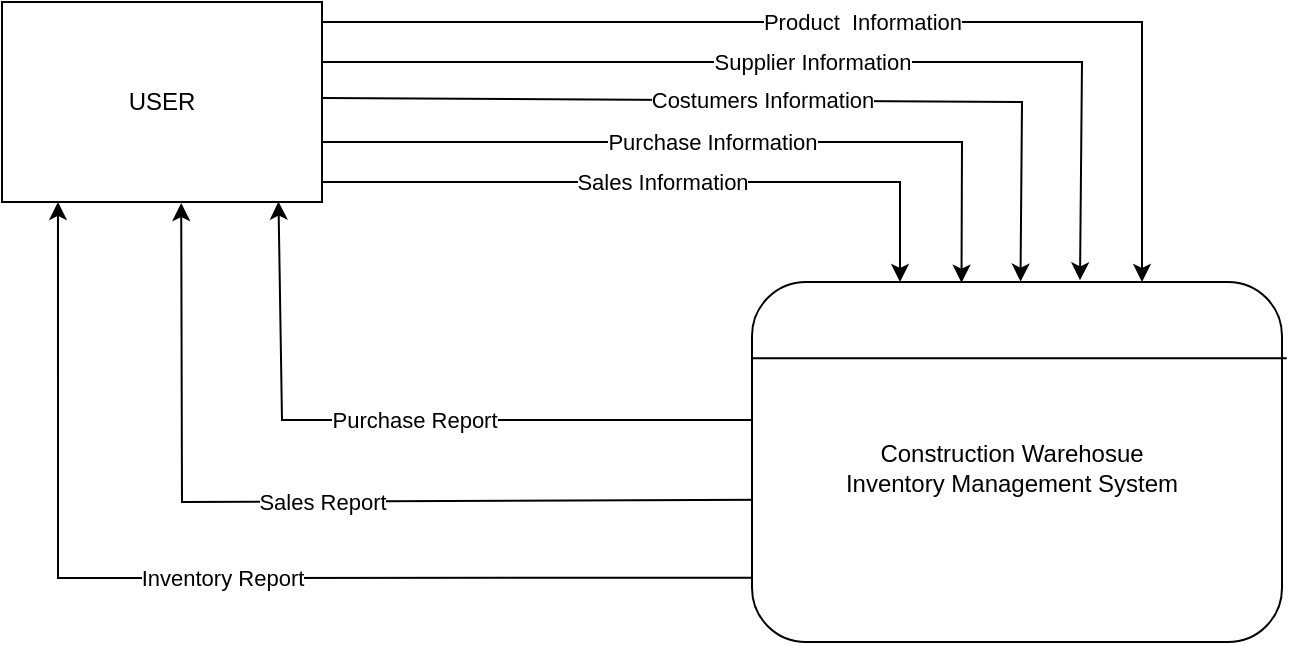 <mxfile version="22.0.3" type="device" pages="2">
  <diagram name="Page-1" id="b5SYnPCVvZp4gz2ajd_N">
    <mxGraphModel dx="1837" dy="577" grid="1" gridSize="10" guides="1" tooltips="1" connect="1" arrows="1" fold="1" page="1" pageScale="1" pageWidth="850" pageHeight="1100" math="0" shadow="0">
      <root>
        <mxCell id="0" />
        <mxCell id="1" parent="0" />
        <mxCell id="RkIzq0D-NHIT5lYJAlKb-5" value="Product&amp;nbsp; Information" style="endArrow=classic;html=1;rounded=0;exitX=1;exitY=0;exitDx=0;exitDy=0;" edge="1" parent="1">
          <mxGeometry width="50" height="50" relative="1" as="geometry">
            <mxPoint x="150" y="20" as="sourcePoint" />
            <mxPoint x="560" y="150" as="targetPoint" />
            <Array as="points">
              <mxPoint x="560" y="20" />
            </Array>
          </mxGeometry>
        </mxCell>
        <mxCell id="RkIzq0D-NHIT5lYJAlKb-6" value="Supplier Information" style="endArrow=classic;html=1;rounded=0;entryX=0.86;entryY=-0.005;entryDx=0;entryDy=0;entryPerimeter=0;" edge="1" parent="1">
          <mxGeometry width="50" height="50" relative="1" as="geometry">
            <mxPoint x="150" y="40" as="sourcePoint" />
            <mxPoint x="529.0" y="149.15" as="targetPoint" />
            <Array as="points">
              <mxPoint x="530" y="40" />
            </Array>
          </mxGeometry>
        </mxCell>
        <mxCell id="RkIzq0D-NHIT5lYJAlKb-7" value="Costumers Information" style="endArrow=classic;html=1;rounded=0;entryX=0.741;entryY=-0.001;entryDx=0;entryDy=0;entryPerimeter=0;exitX=1.002;exitY=0.633;exitDx=0;exitDy=0;exitPerimeter=0;" edge="1" parent="1">
          <mxGeometry width="50" height="50" relative="1" as="geometry">
            <mxPoint x="150.24" y="57.98" as="sourcePoint" />
            <mxPoint x="499.25" y="149.83" as="targetPoint" />
            <Array as="points">
              <mxPoint x="500" y="60" />
            </Array>
          </mxGeometry>
        </mxCell>
        <mxCell id="RkIzq0D-NHIT5lYJAlKb-8" value="Purchase Information" style="endArrow=classic;html=1;rounded=0;entryX=0.623;entryY=0.002;entryDx=0;entryDy=0;entryPerimeter=0;exitX=1;exitY=1;exitDx=0;exitDy=0;" edge="1" parent="1">
          <mxGeometry width="50" height="50" relative="1" as="geometry">
            <mxPoint x="150" y="80" as="sourcePoint" />
            <mxPoint x="469.75" y="150.34" as="targetPoint" />
            <Array as="points">
              <mxPoint x="470" y="80" />
            </Array>
          </mxGeometry>
        </mxCell>
        <mxCell id="RkIzq0D-NHIT5lYJAlKb-9" value="Sales Information" style="endArrow=classic;html=1;rounded=0;entryX=0.623;entryY=0.002;entryDx=0;entryDy=0;entryPerimeter=0;" edge="1" parent="1">
          <mxGeometry width="50" height="50" relative="1" as="geometry">
            <mxPoint x="150" y="100" as="sourcePoint" />
            <mxPoint x="439" y="150" as="targetPoint" />
            <Array as="points">
              <mxPoint x="200" y="100" />
              <mxPoint x="240" y="100" />
              <mxPoint x="280" y="100" />
              <mxPoint x="439" y="100" />
            </Array>
          </mxGeometry>
        </mxCell>
        <mxCell id="RkIzq0D-NHIT5lYJAlKb-10" value="USER" style="rounded=0;whiteSpace=wrap;html=1;" vertex="1" parent="1">
          <mxGeometry x="-10" y="10" width="160" height="100" as="geometry" />
        </mxCell>
        <mxCell id="RkIzq0D-NHIT5lYJAlKb-14" value="Sales Report" style="endArrow=classic;html=1;rounded=0;exitX=0.001;exitY=0.47;exitDx=0;exitDy=0;exitPerimeter=0;entryX=0.56;entryY=1.005;entryDx=0;entryDy=0;entryPerimeter=0;" edge="1" parent="1" target="RkIzq0D-NHIT5lYJAlKb-10">
          <mxGeometry width="50" height="50" relative="1" as="geometry">
            <mxPoint x="370.28" y="258.9" as="sourcePoint" />
            <mxPoint x="59.6" y="118.2" as="targetPoint" />
            <Array as="points">
              <mxPoint x="80" y="260" />
            </Array>
          </mxGeometry>
        </mxCell>
        <mxCell id="RkIzq0D-NHIT5lYJAlKb-15" value="Purchase Report" style="endArrow=classic;html=1;rounded=0;entryX=0.864;entryY=0.998;entryDx=0;entryDy=0;entryPerimeter=0;" edge="1" parent="1" target="RkIzq0D-NHIT5lYJAlKb-10">
          <mxGeometry width="50" height="50" relative="1" as="geometry">
            <mxPoint x="370" y="219" as="sourcePoint" />
            <mxPoint x="117.0" y="110.0" as="targetPoint" />
            <Array as="points">
              <mxPoint x="130" y="219" />
            </Array>
          </mxGeometry>
        </mxCell>
        <mxCell id="RkIzq0D-NHIT5lYJAlKb-16" value="Inventory Report" style="endArrow=classic;html=1;rounded=0;entryX=0.741;entryY=-0.001;entryDx=0;entryDy=0;entryPerimeter=0;exitX=0.002;exitY=0.764;exitDx=0;exitDy=0;exitPerimeter=0;" edge="1" parent="1">
          <mxGeometry width="50" height="50" relative="1" as="geometry">
            <mxPoint x="370.56" y="297.88" as="sourcePoint" />
            <mxPoint x="17.99" y="109.98" as="targetPoint" />
            <Array as="points">
              <mxPoint x="18" y="298" />
            </Array>
          </mxGeometry>
        </mxCell>
        <mxCell id="RkIzq0D-NHIT5lYJAlKb-17" value="" style="rounded=1;whiteSpace=wrap;html=1;" vertex="1" parent="1">
          <mxGeometry x="365" y="150" width="265" height="180" as="geometry" />
        </mxCell>
        <mxCell id="RkIzq0D-NHIT5lYJAlKb-18" value="" style="endArrow=none;html=1;rounded=0;exitX=0;exitY=0.212;exitDx=0;exitDy=0;exitPerimeter=0;entryX=1.009;entryY=0.212;entryDx=0;entryDy=0;entryPerimeter=0;" edge="1" parent="1" source="RkIzq0D-NHIT5lYJAlKb-17" target="RkIzq0D-NHIT5lYJAlKb-17">
          <mxGeometry width="50" height="50" relative="1" as="geometry">
            <mxPoint x="270" y="170" as="sourcePoint" />
            <mxPoint x="320" y="120" as="targetPoint" />
          </mxGeometry>
        </mxCell>
        <mxCell id="RkIzq0D-NHIT5lYJAlKb-19" value="Construction Warehosue Inventory Management System" style="text;html=1;strokeColor=none;fillColor=none;align=center;verticalAlign=middle;whiteSpace=wrap;rounded=0;" vertex="1" parent="1">
          <mxGeometry x="410" y="225" width="170" height="35" as="geometry" />
        </mxCell>
      </root>
    </mxGraphModel>
  </diagram>
  <diagram id="ZiT1FzE51j8PkHy8NwXL" name="Page-2">
    <mxGraphModel dx="2444" dy="932" grid="1" gridSize="10" guides="1" tooltips="1" connect="1" arrows="1" fold="1" page="1" pageScale="1" pageWidth="850" pageHeight="1100" math="0" shadow="0">
      <root>
        <mxCell id="0" />
        <mxCell id="1" parent="0" />
        <mxCell id="DcA9F45Oy85yHOTY_mc1-1" value="Product Management Process" style="rounded=1;whiteSpace=wrap;html=1;" vertex="1" parent="1">
          <mxGeometry x="310" y="270" width="190" height="130" as="geometry" />
        </mxCell>
        <mxCell id="DcA9F45Oy85yHOTY_mc1-2" value="" style="endArrow=none;html=1;rounded=0;exitX=0;exitY=0.25;exitDx=0;exitDy=0;entryX=1;entryY=0.25;entryDx=0;entryDy=0;" edge="1" parent="1" source="DcA9F45Oy85yHOTY_mc1-1" target="DcA9F45Oy85yHOTY_mc1-1">
          <mxGeometry width="50" height="50" relative="1" as="geometry">
            <mxPoint x="300" y="320" as="sourcePoint" />
            <mxPoint x="350" y="270" as="targetPoint" />
          </mxGeometry>
        </mxCell>
        <mxCell id="DcA9F45Oy85yHOTY_mc1-3" value="Login And Register Process" style="rounded=1;whiteSpace=wrap;html=1;" vertex="1" parent="1">
          <mxGeometry x="310" y="110" width="190" height="130" as="geometry" />
        </mxCell>
        <mxCell id="DcA9F45Oy85yHOTY_mc1-4" value="" style="endArrow=none;html=1;rounded=0;exitX=0;exitY=0.25;exitDx=0;exitDy=0;entryX=1;entryY=0.25;entryDx=0;entryDy=0;" edge="1" parent="1" source="DcA9F45Oy85yHOTY_mc1-3" target="DcA9F45Oy85yHOTY_mc1-3">
          <mxGeometry width="50" height="50" relative="1" as="geometry">
            <mxPoint x="310" y="330" as="sourcePoint" />
            <mxPoint x="360" y="280" as="targetPoint" />
          </mxGeometry>
        </mxCell>
        <mxCell id="DcA9F45Oy85yHOTY_mc1-5" value="Supplier Management Process" style="rounded=1;whiteSpace=wrap;html=1;" vertex="1" parent="1">
          <mxGeometry x="310" y="430" width="190" height="130" as="geometry" />
        </mxCell>
        <mxCell id="DcA9F45Oy85yHOTY_mc1-6" value="" style="endArrow=none;html=1;rounded=0;exitX=0;exitY=0.25;exitDx=0;exitDy=0;entryX=1;entryY=0.25;entryDx=0;entryDy=0;" edge="1" parent="1" source="DcA9F45Oy85yHOTY_mc1-5" target="DcA9F45Oy85yHOTY_mc1-5">
          <mxGeometry width="50" height="50" relative="1" as="geometry">
            <mxPoint x="310" y="540" as="sourcePoint" />
            <mxPoint x="360" y="490" as="targetPoint" />
          </mxGeometry>
        </mxCell>
        <mxCell id="DcA9F45Oy85yHOTY_mc1-7" value="Costumer Management Process" style="rounded=1;whiteSpace=wrap;html=1;" vertex="1" parent="1">
          <mxGeometry x="310" y="590" width="190" height="130" as="geometry" />
        </mxCell>
        <mxCell id="DcA9F45Oy85yHOTY_mc1-8" value="" style="endArrow=none;html=1;rounded=0;exitX=0;exitY=0.25;exitDx=0;exitDy=0;entryX=1;entryY=0.25;entryDx=0;entryDy=0;" edge="1" parent="1" source="DcA9F45Oy85yHOTY_mc1-7" target="DcA9F45Oy85yHOTY_mc1-7">
          <mxGeometry width="50" height="50" relative="1" as="geometry">
            <mxPoint x="310" y="650" as="sourcePoint" />
            <mxPoint x="360" y="600" as="targetPoint" />
          </mxGeometry>
        </mxCell>
        <mxCell id="DcA9F45Oy85yHOTY_mc1-9" value="1.0" style="text;html=1;strokeColor=none;fillColor=none;align=center;verticalAlign=middle;whiteSpace=wrap;rounded=0;" vertex="1" parent="1">
          <mxGeometry x="375" y="110" width="60" height="30" as="geometry" />
        </mxCell>
        <mxCell id="DcA9F45Oy85yHOTY_mc1-11" value="2.0" style="text;html=1;strokeColor=none;fillColor=none;align=center;verticalAlign=middle;whiteSpace=wrap;rounded=0;" vertex="1" parent="1">
          <mxGeometry x="375" y="270" width="60" height="30" as="geometry" />
        </mxCell>
        <mxCell id="DcA9F45Oy85yHOTY_mc1-12" value="3.0" style="text;html=1;strokeColor=none;fillColor=none;align=center;verticalAlign=middle;whiteSpace=wrap;rounded=0;" vertex="1" parent="1">
          <mxGeometry x="375" y="430" width="60" height="30" as="geometry" />
        </mxCell>
        <mxCell id="DcA9F45Oy85yHOTY_mc1-13" value="4.0" style="text;html=1;strokeColor=none;fillColor=none;align=center;verticalAlign=middle;whiteSpace=wrap;rounded=0;" vertex="1" parent="1">
          <mxGeometry x="375" y="590" width="60" height="30" as="geometry" />
        </mxCell>
        <mxCell id="DcA9F45Oy85yHOTY_mc1-15" value="Provide Register Info" style="endArrow=classic;html=1;rounded=0;entryX=-0.006;entryY=0.385;entryDx=0;entryDy=0;entryPerimeter=0;" edge="1" parent="1">
          <mxGeometry width="50" height="50" relative="1" as="geometry">
            <mxPoint x="140" y="160" as="sourcePoint" />
            <mxPoint x="310.0" y="160.05" as="targetPoint" />
          </mxGeometry>
        </mxCell>
        <mxCell id="DcA9F45Oy85yHOTY_mc1-16" value="Provide Login Info" style="endArrow=classic;html=1;rounded=0;entryX=-0.006;entryY=0.385;entryDx=0;entryDy=0;entryPerimeter=0;" edge="1" parent="1">
          <mxGeometry width="50" height="50" relative="1" as="geometry">
            <mxPoint x="140" y="199" as="sourcePoint" />
            <mxPoint x="310.0" y="199.05" as="targetPoint" />
          </mxGeometry>
        </mxCell>
        <mxCell id="DcA9F45Oy85yHOTY_mc1-18" value="Users" style="html=1;dashed=0;whiteSpace=wrap;shape=partialRectangle;right=0;left=0;" vertex="1" parent="1">
          <mxGeometry x="689" y="194" width="100" height="30" as="geometry" />
        </mxCell>
        <mxCell id="DcA9F45Oy85yHOTY_mc1-19" value="" style="endArrow=none;html=1;rounded=0;exitX=0;exitY=0;exitDx=0;exitDy=0;entryX=0;entryY=1;entryDx=0;entryDy=0;" edge="1" parent="1" source="DcA9F45Oy85yHOTY_mc1-18" target="DcA9F45Oy85yHOTY_mc1-18">
          <mxGeometry width="50" height="50" relative="1" as="geometry">
            <mxPoint x="620" y="240" as="sourcePoint" />
            <mxPoint x="670" y="190" as="targetPoint" />
          </mxGeometry>
        </mxCell>
        <mxCell id="DcA9F45Oy85yHOTY_mc1-20" value="" style="endArrow=none;html=1;rounded=0;exitX=0;exitY=0;exitDx=0;exitDy=0;entryX=0;entryY=1;entryDx=0;entryDy=0;" edge="1" parent="1">
          <mxGeometry width="50" height="50" relative="1" as="geometry">
            <mxPoint x="710" y="194" as="sourcePoint" />
            <mxPoint x="710" y="224" as="targetPoint" />
          </mxGeometry>
        </mxCell>
        <mxCell id="DcA9F45Oy85yHOTY_mc1-21" value="D1" style="text;html=1;strokeColor=none;fillColor=none;align=center;verticalAlign=middle;whiteSpace=wrap;rounded=0;" vertex="1" parent="1">
          <mxGeometry x="690" y="194" width="23" height="30" as="geometry" />
        </mxCell>
        <mxCell id="DcA9F45Oy85yHOTY_mc1-25" value="Store User&#39;s Registration Info" style="endArrow=classic;html=1;rounded=0;entryX=0.306;entryY=-0.025;entryDx=0;entryDy=0;entryPerimeter=0;" edge="1" parent="1" target="DcA9F45Oy85yHOTY_mc1-18">
          <mxGeometry width="50" height="50" relative="1" as="geometry">
            <mxPoint x="500.3" y="140" as="sourcePoint" />
            <mxPoint x="720" y="190" as="targetPoint" />
            <Array as="points">
              <mxPoint x="720" y="140" />
            </Array>
          </mxGeometry>
        </mxCell>
        <mxCell id="DcA9F45Oy85yHOTY_mc1-26" value="Retrive User Info" style="endArrow=classic;html=1;rounded=0;entryX=0.998;entryY=0.768;entryDx=0;entryDy=0;entryPerimeter=0;" edge="1" parent="1" target="DcA9F45Oy85yHOTY_mc1-3">
          <mxGeometry width="50" height="50" relative="1" as="geometry">
            <mxPoint x="689" y="209.106" as="sourcePoint" />
            <mxPoint x="518.43" y="209.71" as="targetPoint" />
          </mxGeometry>
        </mxCell>
        <mxCell id="DcA9F45Oy85yHOTY_mc1-27" value="Manage Product List" style="endArrow=classic;html=1;rounded=0;exitX=0.918;exitY=1.002;exitDx=0;exitDy=0;exitPerimeter=0;entryX=-0.007;entryY=0.386;entryDx=0;entryDy=0;entryPerimeter=0;" edge="1" parent="1">
          <mxGeometry x="0.23" width="50" height="50" relative="1" as="geometry">
            <mxPoint x="132.16" y="211.12" as="sourcePoint" />
            <mxPoint x="310.67" y="320.18" as="targetPoint" />
            <Array as="points">
              <mxPoint x="132" y="320" />
            </Array>
            <mxPoint as="offset" />
          </mxGeometry>
        </mxCell>
        <mxCell id="DcA9F45Oy85yHOTY_mc1-28" value="View Product List" style="endArrow=classic;html=1;rounded=0;exitX=0.75;exitY=1;exitDx=0;exitDy=0;entryX=-0.009;entryY=0.536;entryDx=0;entryDy=0;entryPerimeter=0;" edge="1" parent="1">
          <mxGeometry x="0.262" width="50" height="50" relative="1" as="geometry">
            <mxPoint x="110" y="211" as="sourcePoint" />
            <mxPoint x="310.29" y="345.68" as="targetPoint" />
            <Array as="points">
              <mxPoint x="110" y="346" />
            </Array>
            <mxPoint as="offset" />
          </mxGeometry>
        </mxCell>
        <mxCell id="DcA9F45Oy85yHOTY_mc1-29" value="Manage Supplier List" style="endArrow=classic;html=1;rounded=0;exitX=0.572;exitY=1.037;exitDx=0;exitDy=0;exitPerimeter=0;entryX=0.002;entryY=0.356;entryDx=0;entryDy=0;entryPerimeter=0;" edge="1" parent="1" target="DcA9F45Oy85yHOTY_mc1-5">
          <mxGeometry x="0.422" width="50" height="50" relative="1" as="geometry">
            <mxPoint x="88.64" y="211.22" as="sourcePoint" />
            <mxPoint x="309.67" y="475.18" as="targetPoint" />
            <Array as="points">
              <mxPoint x="90" y="475" />
            </Array>
            <mxPoint as="offset" />
          </mxGeometry>
        </mxCell>
        <mxCell id="DcA9F45Oy85yHOTY_mc1-30" value="View Supplier List" style="endArrow=classic;html=1;rounded=0;exitX=0.416;exitY=1.006;exitDx=0;exitDy=0;entryX=0;entryY=0.558;entryDx=0;entryDy=0;entryPerimeter=0;exitPerimeter=0;" edge="1" parent="1" target="DcA9F45Oy85yHOTY_mc1-5">
          <mxGeometry x="0.438" width="50" height="50" relative="1" as="geometry">
            <mxPoint x="69.92" y="211.36" as="sourcePoint" />
            <mxPoint x="309.29" y="502.68" as="targetPoint" />
            <Array as="points">
              <mxPoint x="70" y="503" />
            </Array>
            <mxPoint as="offset" />
          </mxGeometry>
        </mxCell>
        <mxCell id="DcA9F45Oy85yHOTY_mc1-31" value="Manage Costumer List" style="endArrow=classic;html=1;rounded=0;exitX=0.25;exitY=1;exitDx=0;exitDy=0;entryX=0;entryY=0.509;entryDx=0;entryDy=0;entryPerimeter=0;" edge="1" parent="1" target="DcA9F45Oy85yHOTY_mc1-7">
          <mxGeometry x="0.543" width="50" height="50" relative="1" as="geometry">
            <mxPoint x="50" y="211" as="sourcePoint" />
            <mxPoint x="274" y="657" as="targetPoint" />
            <Array as="points">
              <mxPoint x="54" y="656" />
            </Array>
            <mxPoint as="offset" />
          </mxGeometry>
        </mxCell>
        <mxCell id="DcA9F45Oy85yHOTY_mc1-32" value="View Costumer List" style="endArrow=classic;html=1;rounded=0;exitX=0.119;exitY=1.004;exitDx=0;exitDy=0;exitPerimeter=0;" edge="1" parent="1">
          <mxGeometry x="0.543" width="50" height="50" relative="1" as="geometry">
            <mxPoint x="34.28" y="211.24" as="sourcePoint" />
            <mxPoint x="310" y="680" as="targetPoint" />
            <Array as="points">
              <mxPoint x="34" y="680" />
            </Array>
            <mxPoint as="offset" />
          </mxGeometry>
        </mxCell>
        <mxCell id="DcA9F45Oy85yHOTY_mc1-33" value="Purchase Management Process" style="rounded=1;whiteSpace=wrap;html=1;" vertex="1" parent="1">
          <mxGeometry x="320" y="770" width="190" height="130" as="geometry" />
        </mxCell>
        <mxCell id="DcA9F45Oy85yHOTY_mc1-36" value="" style="endArrow=none;html=1;rounded=0;exitX=0;exitY=0.25;exitDx=0;exitDy=0;entryX=1;entryY=0.25;entryDx=0;entryDy=0;" edge="1" parent="1">
          <mxGeometry width="50" height="50" relative="1" as="geometry">
            <mxPoint x="320" y="801" as="sourcePoint" />
            <mxPoint x="510" y="801" as="targetPoint" />
          </mxGeometry>
        </mxCell>
        <mxCell id="DcA9F45Oy85yHOTY_mc1-37" value="5.0" style="text;html=1;strokeColor=none;fillColor=none;align=center;verticalAlign=middle;whiteSpace=wrap;rounded=0;" vertex="1" parent="1">
          <mxGeometry x="385" y="768" width="60" height="30" as="geometry" />
        </mxCell>
        <mxCell id="DcA9F45Oy85yHOTY_mc1-39" value="User" style="rounded=0;whiteSpace=wrap;html=1;" vertex="1" parent="1">
          <mxGeometry x="-70" y="149" width="210" height="60" as="geometry" />
        </mxCell>
        <mxCell id="DcA9F45Oy85yHOTY_mc1-40" value="Manage Purchase List" style="endArrow=classic;html=1;rounded=0;entryX=0.003;entryY=0.322;entryDx=0;entryDy=0;entryPerimeter=0;" edge="1" parent="1" target="DcA9F45Oy85yHOTY_mc1-33">
          <mxGeometry x="0.543" width="50" height="50" relative="1" as="geometry">
            <mxPoint x="10" y="210" as="sourcePoint" />
            <mxPoint x="269" y="814" as="targetPoint" />
            <Array as="points">
              <mxPoint x="13" y="814" />
            </Array>
            <mxPoint as="offset" />
          </mxGeometry>
        </mxCell>
        <mxCell id="DcA9F45Oy85yHOTY_mc1-41" value="View Purchase List" style="endArrow=classic;html=1;rounded=0;entryX=-0.001;entryY=0.528;entryDx=0;entryDy=0;entryPerimeter=0;" edge="1" parent="1" target="DcA9F45Oy85yHOTY_mc1-33">
          <mxGeometry x="0.543" width="50" height="50" relative="1" as="geometry">
            <mxPoint x="-10" y="210" as="sourcePoint" />
            <mxPoint x="269" y="838" as="targetPoint" />
            <Array as="points">
              <mxPoint x="-10" y="839" />
            </Array>
            <mxPoint as="offset" />
          </mxGeometry>
        </mxCell>
        <mxCell id="DcA9F45Oy85yHOTY_mc1-42" value="Product" style="html=1;dashed=0;whiteSpace=wrap;shape=partialRectangle;right=0;left=0;" vertex="1" parent="1">
          <mxGeometry x="690" y="359" width="100" height="30" as="geometry" />
        </mxCell>
        <mxCell id="DcA9F45Oy85yHOTY_mc1-43" value="Store Product Info" style="endArrow=classic;html=1;rounded=0;entryX=0.306;entryY=-0.025;entryDx=0;entryDy=0;entryPerimeter=0;exitX=1.002;exitY=0.267;exitDx=0;exitDy=0;exitPerimeter=0;" edge="1" parent="1" target="DcA9F45Oy85yHOTY_mc1-42" source="DcA9F45Oy85yHOTY_mc1-1">
          <mxGeometry width="50" height="50" relative="1" as="geometry">
            <mxPoint x="501.3" y="305" as="sourcePoint" />
            <mxPoint x="721" y="355" as="targetPoint" />
            <Array as="points">
              <mxPoint x="721" y="305" />
            </Array>
          </mxGeometry>
        </mxCell>
        <mxCell id="DcA9F45Oy85yHOTY_mc1-44" value="Retrive Product Info" style="endArrow=classic;html=1;rounded=0;entryX=0.998;entryY=0.768;entryDx=0;entryDy=0;entryPerimeter=0;" edge="1" parent="1">
          <mxGeometry width="50" height="50" relative="1" as="geometry">
            <mxPoint x="690" y="374.106" as="sourcePoint" />
            <mxPoint x="501" y="375" as="targetPoint" />
          </mxGeometry>
        </mxCell>
        <mxCell id="DcA9F45Oy85yHOTY_mc1-45" value="D2" style="text;html=1;strokeColor=none;fillColor=none;align=center;verticalAlign=middle;whiteSpace=wrap;rounded=0;" vertex="1" parent="1">
          <mxGeometry x="670" y="359" width="60" height="30" as="geometry" />
        </mxCell>
        <mxCell id="DcA9F45Oy85yHOTY_mc1-46" value="" style="endArrow=none;html=1;rounded=0;exitX=0;exitY=0;exitDx=0;exitDy=0;entryX=0;entryY=1;entryDx=0;entryDy=0;" edge="1" parent="1">
          <mxGeometry width="50" height="50" relative="1" as="geometry">
            <mxPoint x="690" y="359" as="sourcePoint" />
            <mxPoint x="690" y="389" as="targetPoint" />
          </mxGeometry>
        </mxCell>
        <mxCell id="DcA9F45Oy85yHOTY_mc1-47" value="" style="endArrow=none;html=1;rounded=0;exitX=0;exitY=0;exitDx=0;exitDy=0;entryX=0;entryY=1;entryDx=0;entryDy=0;" edge="1" parent="1">
          <mxGeometry width="50" height="50" relative="1" as="geometry">
            <mxPoint x="710" y="359" as="sourcePoint" />
            <mxPoint x="710" y="389" as="targetPoint" />
          </mxGeometry>
        </mxCell>
        <mxCell id="DcA9F45Oy85yHOTY_mc1-48" value="supplier" style="html=1;dashed=0;whiteSpace=wrap;shape=partialRectangle;right=0;left=0;" vertex="1" parent="1">
          <mxGeometry x="689" y="522" width="100" height="30" as="geometry" />
        </mxCell>
        <mxCell id="DcA9F45Oy85yHOTY_mc1-49" value="Store Supplier Info" style="endArrow=classic;html=1;rounded=0;entryX=0.306;entryY=-0.025;entryDx=0;entryDy=0;entryPerimeter=0;exitX=1.002;exitY=0.267;exitDx=0;exitDy=0;exitPerimeter=0;" edge="1" parent="1" target="DcA9F45Oy85yHOTY_mc1-48">
          <mxGeometry width="50" height="50" relative="1" as="geometry">
            <mxPoint x="499" y="468" as="sourcePoint" />
            <mxPoint x="720" y="518" as="targetPoint" />
            <Array as="points">
              <mxPoint x="720" y="468" />
            </Array>
          </mxGeometry>
        </mxCell>
        <mxCell id="DcA9F45Oy85yHOTY_mc1-50" value="Retrive Supplier Info" style="endArrow=classic;html=1;rounded=0;entryX=0.998;entryY=0.768;entryDx=0;entryDy=0;entryPerimeter=0;" edge="1" parent="1">
          <mxGeometry width="50" height="50" relative="1" as="geometry">
            <mxPoint x="689" y="537.106" as="sourcePoint" />
            <mxPoint x="500" y="538" as="targetPoint" />
          </mxGeometry>
        </mxCell>
        <mxCell id="DcA9F45Oy85yHOTY_mc1-51" value="D3" style="text;html=1;strokeColor=none;fillColor=none;align=center;verticalAlign=middle;whiteSpace=wrap;rounded=0;" vertex="1" parent="1">
          <mxGeometry x="669" y="522" width="60" height="30" as="geometry" />
        </mxCell>
        <mxCell id="DcA9F45Oy85yHOTY_mc1-52" value="" style="endArrow=none;html=1;rounded=0;exitX=0;exitY=0;exitDx=0;exitDy=0;entryX=0;entryY=1;entryDx=0;entryDy=0;" edge="1" parent="1">
          <mxGeometry width="50" height="50" relative="1" as="geometry">
            <mxPoint x="709" y="522" as="sourcePoint" />
            <mxPoint x="709" y="552" as="targetPoint" />
          </mxGeometry>
        </mxCell>
        <mxCell id="DcA9F45Oy85yHOTY_mc1-53" value="" style="endArrow=none;html=1;rounded=0;exitX=0;exitY=0;exitDx=0;exitDy=0;entryX=0;entryY=1;entryDx=0;entryDy=0;" edge="1" parent="1">
          <mxGeometry width="50" height="50" relative="1" as="geometry">
            <mxPoint x="689" y="522" as="sourcePoint" />
            <mxPoint x="689" y="552" as="targetPoint" />
          </mxGeometry>
        </mxCell>
        <mxCell id="DcA9F45Oy85yHOTY_mc1-54" value="&amp;nbsp; &amp;nbsp; &amp;nbsp;Costumers" style="html=1;dashed=0;whiteSpace=wrap;shape=partialRectangle;right=0;left=0;" vertex="1" parent="1">
          <mxGeometry x="690" y="679" width="100" height="30" as="geometry" />
        </mxCell>
        <mxCell id="DcA9F45Oy85yHOTY_mc1-55" value="Store Costumer Info" style="endArrow=classic;html=1;rounded=0;entryX=0.306;entryY=-0.025;entryDx=0;entryDy=0;entryPerimeter=0;exitX=1.002;exitY=0.267;exitDx=0;exitDy=0;exitPerimeter=0;" edge="1" parent="1" target="DcA9F45Oy85yHOTY_mc1-54">
          <mxGeometry width="50" height="50" relative="1" as="geometry">
            <mxPoint x="500" y="625" as="sourcePoint" />
            <mxPoint x="721" y="675" as="targetPoint" />
            <Array as="points">
              <mxPoint x="721" y="625" />
            </Array>
          </mxGeometry>
        </mxCell>
        <mxCell id="DcA9F45Oy85yHOTY_mc1-56" value="Retrive costumer Info" style="endArrow=classic;html=1;rounded=0;entryX=0.998;entryY=0.768;entryDx=0;entryDy=0;entryPerimeter=0;" edge="1" parent="1">
          <mxGeometry width="50" height="50" relative="1" as="geometry">
            <mxPoint x="690" y="694.106" as="sourcePoint" />
            <mxPoint x="501" y="695" as="targetPoint" />
          </mxGeometry>
        </mxCell>
        <mxCell id="DcA9F45Oy85yHOTY_mc1-57" value="D4" style="text;html=1;strokeColor=none;fillColor=none;align=center;verticalAlign=middle;whiteSpace=wrap;rounded=0;" vertex="1" parent="1">
          <mxGeometry x="670" y="679" width="60" height="30" as="geometry" />
        </mxCell>
        <mxCell id="DcA9F45Oy85yHOTY_mc1-58" value="" style="endArrow=none;html=1;rounded=0;exitX=0;exitY=0;exitDx=0;exitDy=0;entryX=0;entryY=1;entryDx=0;entryDy=0;" edge="1" parent="1">
          <mxGeometry width="50" height="50" relative="1" as="geometry">
            <mxPoint x="710" y="679" as="sourcePoint" />
            <mxPoint x="710" y="709" as="targetPoint" />
          </mxGeometry>
        </mxCell>
        <mxCell id="DcA9F45Oy85yHOTY_mc1-59" value="" style="endArrow=none;html=1;rounded=0;exitX=0;exitY=0;exitDx=0;exitDy=0;entryX=0;entryY=1;entryDx=0;entryDy=0;" edge="1" parent="1">
          <mxGeometry width="50" height="50" relative="1" as="geometry">
            <mxPoint x="690" y="679" as="sourcePoint" />
            <mxPoint x="690" y="709" as="targetPoint" />
          </mxGeometry>
        </mxCell>
        <mxCell id="DcA9F45Oy85yHOTY_mc1-60" value="Purchase" style="html=1;dashed=0;whiteSpace=wrap;shape=partialRectangle;right=0;left=0;" vertex="1" parent="1">
          <mxGeometry x="699" y="860" width="100" height="30" as="geometry" />
        </mxCell>
        <mxCell id="DcA9F45Oy85yHOTY_mc1-61" value="Store Supplier Info" style="endArrow=classic;html=1;rounded=0;entryX=0.306;entryY=-0.025;entryDx=0;entryDy=0;entryPerimeter=0;exitX=1.002;exitY=0.267;exitDx=0;exitDy=0;exitPerimeter=0;" edge="1" parent="1" target="DcA9F45Oy85yHOTY_mc1-60">
          <mxGeometry width="50" height="50" relative="1" as="geometry">
            <mxPoint x="509" y="806" as="sourcePoint" />
            <mxPoint x="730" y="856" as="targetPoint" />
            <Array as="points">
              <mxPoint x="730" y="806" />
            </Array>
          </mxGeometry>
        </mxCell>
        <mxCell id="DcA9F45Oy85yHOTY_mc1-62" value="Retrive Supplier Info" style="endArrow=classic;html=1;rounded=0;entryX=0.998;entryY=0.768;entryDx=0;entryDy=0;entryPerimeter=0;" edge="1" parent="1">
          <mxGeometry width="50" height="50" relative="1" as="geometry">
            <mxPoint x="699" y="875.106" as="sourcePoint" />
            <mxPoint x="510" y="876" as="targetPoint" />
          </mxGeometry>
        </mxCell>
        <mxCell id="DcA9F45Oy85yHOTY_mc1-63" value="D5" style="text;html=1;strokeColor=none;fillColor=none;align=center;verticalAlign=middle;whiteSpace=wrap;rounded=0;" vertex="1" parent="1">
          <mxGeometry x="680" y="860" width="60" height="30" as="geometry" />
        </mxCell>
        <mxCell id="DcA9F45Oy85yHOTY_mc1-64" value="" style="endArrow=none;html=1;rounded=0;exitX=0;exitY=0;exitDx=0;exitDy=0;entryX=0;entryY=1;entryDx=0;entryDy=0;" edge="1" parent="1">
          <mxGeometry width="50" height="50" relative="1" as="geometry">
            <mxPoint x="719" y="860" as="sourcePoint" />
            <mxPoint x="719" y="890" as="targetPoint" />
          </mxGeometry>
        </mxCell>
        <mxCell id="DcA9F45Oy85yHOTY_mc1-65" value="" style="endArrow=none;html=1;rounded=0;exitX=0;exitY=0;exitDx=0;exitDy=0;entryX=0;entryY=1;entryDx=0;entryDy=0;" edge="1" parent="1">
          <mxGeometry width="50" height="50" relative="1" as="geometry">
            <mxPoint x="699" y="860" as="sourcePoint" />
            <mxPoint x="699" y="890" as="targetPoint" />
          </mxGeometry>
        </mxCell>
        <mxCell id="DcA9F45Oy85yHOTY_mc1-66" value="Sales" style="html=1;dashed=0;whiteSpace=wrap;shape=partialRectangle;right=0;left=0;" vertex="1" parent="1">
          <mxGeometry x="689" y="1048" width="100" height="30" as="geometry" />
        </mxCell>
        <mxCell id="DcA9F45Oy85yHOTY_mc1-67" value="Store Sales Info" style="endArrow=classic;html=1;rounded=0;entryX=0.306;entryY=-0.025;entryDx=0;entryDy=0;entryPerimeter=0;exitX=1.002;exitY=0.267;exitDx=0;exitDy=0;exitPerimeter=0;" edge="1" parent="1" target="DcA9F45Oy85yHOTY_mc1-66">
          <mxGeometry width="50" height="50" relative="1" as="geometry">
            <mxPoint x="499" y="994" as="sourcePoint" />
            <mxPoint x="720" y="1044" as="targetPoint" />
            <Array as="points">
              <mxPoint x="720" y="994" />
            </Array>
          </mxGeometry>
        </mxCell>
        <mxCell id="DcA9F45Oy85yHOTY_mc1-68" value="Retrive Sales Info" style="endArrow=classic;html=1;rounded=0;entryX=0.998;entryY=0.768;entryDx=0;entryDy=0;entryPerimeter=0;" edge="1" parent="1">
          <mxGeometry width="50" height="50" relative="1" as="geometry">
            <mxPoint x="689" y="1063.106" as="sourcePoint" />
            <mxPoint x="500" y="1064" as="targetPoint" />
          </mxGeometry>
        </mxCell>
        <mxCell id="DcA9F45Oy85yHOTY_mc1-69" value="D6" style="text;html=1;strokeColor=none;fillColor=none;align=center;verticalAlign=middle;whiteSpace=wrap;rounded=0;" vertex="1" parent="1">
          <mxGeometry x="669" y="1048" width="60" height="30" as="geometry" />
        </mxCell>
        <mxCell id="DcA9F45Oy85yHOTY_mc1-70" value="" style="endArrow=none;html=1;rounded=0;exitX=0;exitY=0;exitDx=0;exitDy=0;entryX=0;entryY=1;entryDx=0;entryDy=0;" edge="1" parent="1">
          <mxGeometry width="50" height="50" relative="1" as="geometry">
            <mxPoint x="709" y="1048" as="sourcePoint" />
            <mxPoint x="709" y="1078" as="targetPoint" />
          </mxGeometry>
        </mxCell>
        <mxCell id="DcA9F45Oy85yHOTY_mc1-71" value="" style="endArrow=none;html=1;rounded=0;exitX=0;exitY=0;exitDx=0;exitDy=0;entryX=0;entryY=1;entryDx=0;entryDy=0;" edge="1" parent="1">
          <mxGeometry width="50" height="50" relative="1" as="geometry">
            <mxPoint x="689" y="1048" as="sourcePoint" />
            <mxPoint x="689" y="1078" as="targetPoint" />
          </mxGeometry>
        </mxCell>
        <mxCell id="DcA9F45Oy85yHOTY_mc1-72" value="Sales Management Process" style="rounded=1;whiteSpace=wrap;html=1;" vertex="1" parent="1">
          <mxGeometry x="310" y="970" width="190" height="130" as="geometry" />
        </mxCell>
        <mxCell id="DcA9F45Oy85yHOTY_mc1-73" value="5.0" style="text;html=1;strokeColor=none;fillColor=none;align=center;verticalAlign=middle;whiteSpace=wrap;rounded=0;" vertex="1" parent="1">
          <mxGeometry x="375" y="968" width="60" height="30" as="geometry" />
        </mxCell>
        <mxCell id="DcA9F45Oy85yHOTY_mc1-74" value="" style="endArrow=none;html=1;rounded=0;exitX=0;exitY=0.25;exitDx=0;exitDy=0;entryX=1;entryY=0.25;entryDx=0;entryDy=0;" edge="1" parent="1">
          <mxGeometry width="50" height="50" relative="1" as="geometry">
            <mxPoint x="311" y="994" as="sourcePoint" />
            <mxPoint x="501" y="994" as="targetPoint" />
          </mxGeometry>
        </mxCell>
        <mxCell id="DcA9F45Oy85yHOTY_mc1-75" value="Manage Sales List" style="endArrow=classic;html=1;rounded=0;entryX=-0.003;entryY=0.311;entryDx=0;entryDy=0;entryPerimeter=0;" edge="1" parent="1" target="DcA9F45Oy85yHOTY_mc1-72">
          <mxGeometry x="0.543" width="50" height="50" relative="1" as="geometry">
            <mxPoint x="-37" y="210" as="sourcePoint" />
            <mxPoint x="274" y="1011" as="targetPoint" />
            <Array as="points">
              <mxPoint x="-34" y="1013" />
            </Array>
            <mxPoint as="offset" />
          </mxGeometry>
        </mxCell>
        <mxCell id="DcA9F45Oy85yHOTY_mc1-76" value="View Sales List" style="endArrow=classic;html=1;rounded=0;entryX=0.002;entryY=0.532;entryDx=0;entryDy=0;entryPerimeter=0;" edge="1" parent="1" target="DcA9F45Oy85yHOTY_mc1-72">
          <mxGeometry x="0.543" width="50" height="50" relative="1" as="geometry">
            <mxPoint x="-57" y="210" as="sourcePoint" />
            <mxPoint x="273" y="1038" as="targetPoint" />
            <Array as="points">
              <mxPoint x="-57" y="1038" />
            </Array>
            <mxPoint as="offset" />
          </mxGeometry>
        </mxCell>
      </root>
    </mxGraphModel>
  </diagram>
</mxfile>

